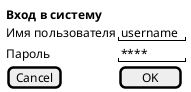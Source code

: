 @startsalt Вход в систему
{
  <b>Вход в систему
  Имя пользователя | "username"
  Пароль           | "****    "
  [Cancel]         | [  OK   ]
}
@endsalt

https://www.plantuml.com/plantuml/png/SoWkIImgAKxCAL78oK_FpEEgvb9Gi4cokp3fOkk5VHUsA5pOf72nySAEYuqNcovilR3dOZDG_i8C8ADVuS9-e8hT5tikR0VIcovi0AlO3PIeKL0gBKujoalCJLK2APyFb6k0g5M00v0gBI00CK6gefqJyv9JSsAHvACL5FozWQnOhbekXzIy590p0G00
